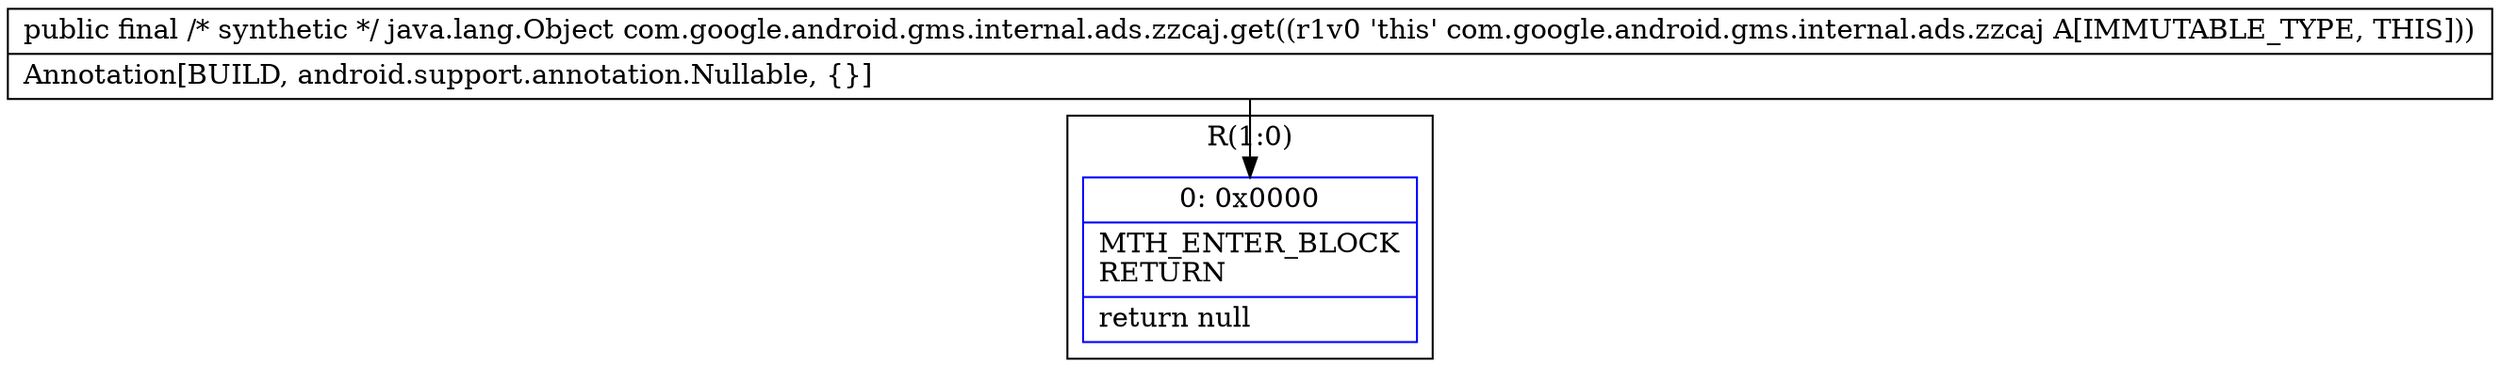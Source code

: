 digraph "CFG forcom.google.android.gms.internal.ads.zzcaj.get()Ljava\/lang\/Object;" {
subgraph cluster_Region_336454655 {
label = "R(1:0)";
node [shape=record,color=blue];
Node_0 [shape=record,label="{0\:\ 0x0000|MTH_ENTER_BLOCK\lRETURN\l|return null\l}"];
}
MethodNode[shape=record,label="{public final \/* synthetic *\/ java.lang.Object com.google.android.gms.internal.ads.zzcaj.get((r1v0 'this' com.google.android.gms.internal.ads.zzcaj A[IMMUTABLE_TYPE, THIS]))  | Annotation[BUILD, android.support.annotation.Nullable, \{\}]\l}"];
MethodNode -> Node_0;
}

